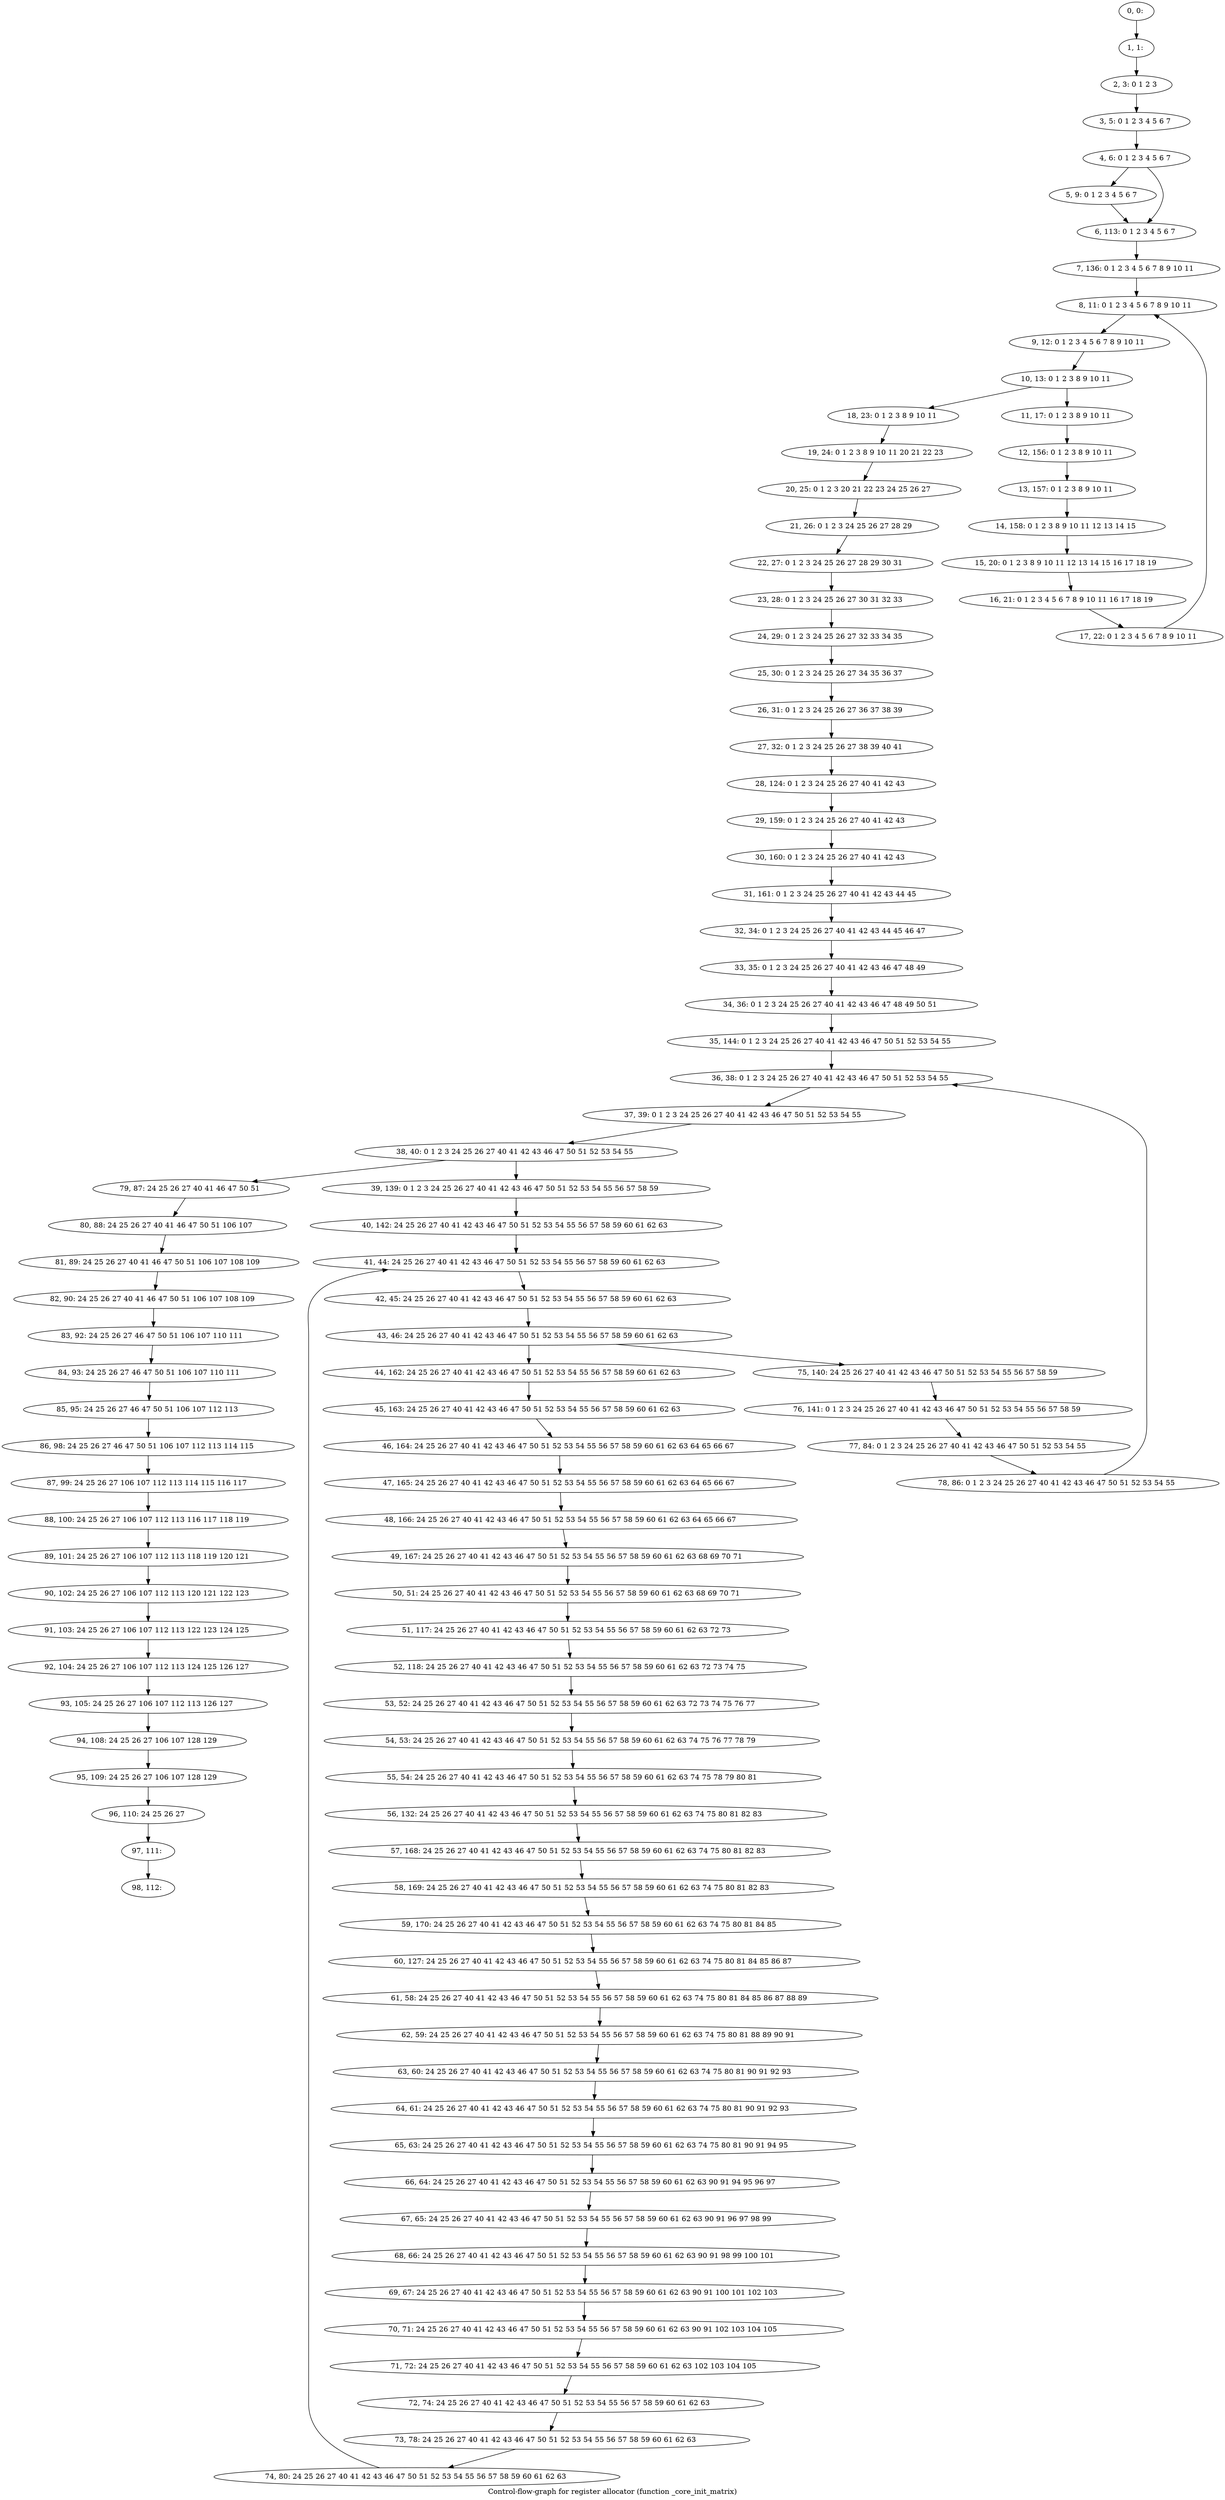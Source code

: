 digraph G {
graph [label="Control-flow-graph for register allocator (function _core_init_matrix)"]
0[label="0, 0: "];
1[label="1, 1: "];
2[label="2, 3: 0 1 2 3 "];
3[label="3, 5: 0 1 2 3 4 5 6 7 "];
4[label="4, 6: 0 1 2 3 4 5 6 7 "];
5[label="5, 9: 0 1 2 3 4 5 6 7 "];
6[label="6, 113: 0 1 2 3 4 5 6 7 "];
7[label="7, 136: 0 1 2 3 4 5 6 7 8 9 10 11 "];
8[label="8, 11: 0 1 2 3 4 5 6 7 8 9 10 11 "];
9[label="9, 12: 0 1 2 3 4 5 6 7 8 9 10 11 "];
10[label="10, 13: 0 1 2 3 8 9 10 11 "];
11[label="11, 17: 0 1 2 3 8 9 10 11 "];
12[label="12, 156: 0 1 2 3 8 9 10 11 "];
13[label="13, 157: 0 1 2 3 8 9 10 11 "];
14[label="14, 158: 0 1 2 3 8 9 10 11 12 13 14 15 "];
15[label="15, 20: 0 1 2 3 8 9 10 11 12 13 14 15 16 17 18 19 "];
16[label="16, 21: 0 1 2 3 4 5 6 7 8 9 10 11 16 17 18 19 "];
17[label="17, 22: 0 1 2 3 4 5 6 7 8 9 10 11 "];
18[label="18, 23: 0 1 2 3 8 9 10 11 "];
19[label="19, 24: 0 1 2 3 8 9 10 11 20 21 22 23 "];
20[label="20, 25: 0 1 2 3 20 21 22 23 24 25 26 27 "];
21[label="21, 26: 0 1 2 3 24 25 26 27 28 29 "];
22[label="22, 27: 0 1 2 3 24 25 26 27 28 29 30 31 "];
23[label="23, 28: 0 1 2 3 24 25 26 27 30 31 32 33 "];
24[label="24, 29: 0 1 2 3 24 25 26 27 32 33 34 35 "];
25[label="25, 30: 0 1 2 3 24 25 26 27 34 35 36 37 "];
26[label="26, 31: 0 1 2 3 24 25 26 27 36 37 38 39 "];
27[label="27, 32: 0 1 2 3 24 25 26 27 38 39 40 41 "];
28[label="28, 124: 0 1 2 3 24 25 26 27 40 41 42 43 "];
29[label="29, 159: 0 1 2 3 24 25 26 27 40 41 42 43 "];
30[label="30, 160: 0 1 2 3 24 25 26 27 40 41 42 43 "];
31[label="31, 161: 0 1 2 3 24 25 26 27 40 41 42 43 44 45 "];
32[label="32, 34: 0 1 2 3 24 25 26 27 40 41 42 43 44 45 46 47 "];
33[label="33, 35: 0 1 2 3 24 25 26 27 40 41 42 43 46 47 48 49 "];
34[label="34, 36: 0 1 2 3 24 25 26 27 40 41 42 43 46 47 48 49 50 51 "];
35[label="35, 144: 0 1 2 3 24 25 26 27 40 41 42 43 46 47 50 51 52 53 54 55 "];
36[label="36, 38: 0 1 2 3 24 25 26 27 40 41 42 43 46 47 50 51 52 53 54 55 "];
37[label="37, 39: 0 1 2 3 24 25 26 27 40 41 42 43 46 47 50 51 52 53 54 55 "];
38[label="38, 40: 0 1 2 3 24 25 26 27 40 41 42 43 46 47 50 51 52 53 54 55 "];
39[label="39, 139: 0 1 2 3 24 25 26 27 40 41 42 43 46 47 50 51 52 53 54 55 56 57 58 59 "];
40[label="40, 142: 24 25 26 27 40 41 42 43 46 47 50 51 52 53 54 55 56 57 58 59 60 61 62 63 "];
41[label="41, 44: 24 25 26 27 40 41 42 43 46 47 50 51 52 53 54 55 56 57 58 59 60 61 62 63 "];
42[label="42, 45: 24 25 26 27 40 41 42 43 46 47 50 51 52 53 54 55 56 57 58 59 60 61 62 63 "];
43[label="43, 46: 24 25 26 27 40 41 42 43 46 47 50 51 52 53 54 55 56 57 58 59 60 61 62 63 "];
44[label="44, 162: 24 25 26 27 40 41 42 43 46 47 50 51 52 53 54 55 56 57 58 59 60 61 62 63 "];
45[label="45, 163: 24 25 26 27 40 41 42 43 46 47 50 51 52 53 54 55 56 57 58 59 60 61 62 63 "];
46[label="46, 164: 24 25 26 27 40 41 42 43 46 47 50 51 52 53 54 55 56 57 58 59 60 61 62 63 64 65 66 67 "];
47[label="47, 165: 24 25 26 27 40 41 42 43 46 47 50 51 52 53 54 55 56 57 58 59 60 61 62 63 64 65 66 67 "];
48[label="48, 166: 24 25 26 27 40 41 42 43 46 47 50 51 52 53 54 55 56 57 58 59 60 61 62 63 64 65 66 67 "];
49[label="49, 167: 24 25 26 27 40 41 42 43 46 47 50 51 52 53 54 55 56 57 58 59 60 61 62 63 68 69 70 71 "];
50[label="50, 51: 24 25 26 27 40 41 42 43 46 47 50 51 52 53 54 55 56 57 58 59 60 61 62 63 68 69 70 71 "];
51[label="51, 117: 24 25 26 27 40 41 42 43 46 47 50 51 52 53 54 55 56 57 58 59 60 61 62 63 72 73 "];
52[label="52, 118: 24 25 26 27 40 41 42 43 46 47 50 51 52 53 54 55 56 57 58 59 60 61 62 63 72 73 74 75 "];
53[label="53, 52: 24 25 26 27 40 41 42 43 46 47 50 51 52 53 54 55 56 57 58 59 60 61 62 63 72 73 74 75 76 77 "];
54[label="54, 53: 24 25 26 27 40 41 42 43 46 47 50 51 52 53 54 55 56 57 58 59 60 61 62 63 74 75 76 77 78 79 "];
55[label="55, 54: 24 25 26 27 40 41 42 43 46 47 50 51 52 53 54 55 56 57 58 59 60 61 62 63 74 75 78 79 80 81 "];
56[label="56, 132: 24 25 26 27 40 41 42 43 46 47 50 51 52 53 54 55 56 57 58 59 60 61 62 63 74 75 80 81 82 83 "];
57[label="57, 168: 24 25 26 27 40 41 42 43 46 47 50 51 52 53 54 55 56 57 58 59 60 61 62 63 74 75 80 81 82 83 "];
58[label="58, 169: 24 25 26 27 40 41 42 43 46 47 50 51 52 53 54 55 56 57 58 59 60 61 62 63 74 75 80 81 82 83 "];
59[label="59, 170: 24 25 26 27 40 41 42 43 46 47 50 51 52 53 54 55 56 57 58 59 60 61 62 63 74 75 80 81 84 85 "];
60[label="60, 127: 24 25 26 27 40 41 42 43 46 47 50 51 52 53 54 55 56 57 58 59 60 61 62 63 74 75 80 81 84 85 86 87 "];
61[label="61, 58: 24 25 26 27 40 41 42 43 46 47 50 51 52 53 54 55 56 57 58 59 60 61 62 63 74 75 80 81 84 85 86 87 88 89 "];
62[label="62, 59: 24 25 26 27 40 41 42 43 46 47 50 51 52 53 54 55 56 57 58 59 60 61 62 63 74 75 80 81 88 89 90 91 "];
63[label="63, 60: 24 25 26 27 40 41 42 43 46 47 50 51 52 53 54 55 56 57 58 59 60 61 62 63 74 75 80 81 90 91 92 93 "];
64[label="64, 61: 24 25 26 27 40 41 42 43 46 47 50 51 52 53 54 55 56 57 58 59 60 61 62 63 74 75 80 81 90 91 92 93 "];
65[label="65, 63: 24 25 26 27 40 41 42 43 46 47 50 51 52 53 54 55 56 57 58 59 60 61 62 63 74 75 80 81 90 91 94 95 "];
66[label="66, 64: 24 25 26 27 40 41 42 43 46 47 50 51 52 53 54 55 56 57 58 59 60 61 62 63 90 91 94 95 96 97 "];
67[label="67, 65: 24 25 26 27 40 41 42 43 46 47 50 51 52 53 54 55 56 57 58 59 60 61 62 63 90 91 96 97 98 99 "];
68[label="68, 66: 24 25 26 27 40 41 42 43 46 47 50 51 52 53 54 55 56 57 58 59 60 61 62 63 90 91 98 99 100 101 "];
69[label="69, 67: 24 25 26 27 40 41 42 43 46 47 50 51 52 53 54 55 56 57 58 59 60 61 62 63 90 91 100 101 102 103 "];
70[label="70, 71: 24 25 26 27 40 41 42 43 46 47 50 51 52 53 54 55 56 57 58 59 60 61 62 63 90 91 102 103 104 105 "];
71[label="71, 72: 24 25 26 27 40 41 42 43 46 47 50 51 52 53 54 55 56 57 58 59 60 61 62 63 102 103 104 105 "];
72[label="72, 74: 24 25 26 27 40 41 42 43 46 47 50 51 52 53 54 55 56 57 58 59 60 61 62 63 "];
73[label="73, 78: 24 25 26 27 40 41 42 43 46 47 50 51 52 53 54 55 56 57 58 59 60 61 62 63 "];
74[label="74, 80: 24 25 26 27 40 41 42 43 46 47 50 51 52 53 54 55 56 57 58 59 60 61 62 63 "];
75[label="75, 140: 24 25 26 27 40 41 42 43 46 47 50 51 52 53 54 55 56 57 58 59 "];
76[label="76, 141: 0 1 2 3 24 25 26 27 40 41 42 43 46 47 50 51 52 53 54 55 56 57 58 59 "];
77[label="77, 84: 0 1 2 3 24 25 26 27 40 41 42 43 46 47 50 51 52 53 54 55 "];
78[label="78, 86: 0 1 2 3 24 25 26 27 40 41 42 43 46 47 50 51 52 53 54 55 "];
79[label="79, 87: 24 25 26 27 40 41 46 47 50 51 "];
80[label="80, 88: 24 25 26 27 40 41 46 47 50 51 106 107 "];
81[label="81, 89: 24 25 26 27 40 41 46 47 50 51 106 107 108 109 "];
82[label="82, 90: 24 25 26 27 40 41 46 47 50 51 106 107 108 109 "];
83[label="83, 92: 24 25 26 27 46 47 50 51 106 107 110 111 "];
84[label="84, 93: 24 25 26 27 46 47 50 51 106 107 110 111 "];
85[label="85, 95: 24 25 26 27 46 47 50 51 106 107 112 113 "];
86[label="86, 98: 24 25 26 27 46 47 50 51 106 107 112 113 114 115 "];
87[label="87, 99: 24 25 26 27 106 107 112 113 114 115 116 117 "];
88[label="88, 100: 24 25 26 27 106 107 112 113 116 117 118 119 "];
89[label="89, 101: 24 25 26 27 106 107 112 113 118 119 120 121 "];
90[label="90, 102: 24 25 26 27 106 107 112 113 120 121 122 123 "];
91[label="91, 103: 24 25 26 27 106 107 112 113 122 123 124 125 "];
92[label="92, 104: 24 25 26 27 106 107 112 113 124 125 126 127 "];
93[label="93, 105: 24 25 26 27 106 107 112 113 126 127 "];
94[label="94, 108: 24 25 26 27 106 107 128 129 "];
95[label="95, 109: 24 25 26 27 106 107 128 129 "];
96[label="96, 110: 24 25 26 27 "];
97[label="97, 111: "];
98[label="98, 112: "];
0->1 ;
1->2 ;
2->3 ;
3->4 ;
4->5 ;
4->6 ;
5->6 ;
6->7 ;
7->8 ;
8->9 ;
9->10 ;
10->11 ;
10->18 ;
11->12 ;
12->13 ;
13->14 ;
14->15 ;
15->16 ;
16->17 ;
17->8 ;
18->19 ;
19->20 ;
20->21 ;
21->22 ;
22->23 ;
23->24 ;
24->25 ;
25->26 ;
26->27 ;
27->28 ;
28->29 ;
29->30 ;
30->31 ;
31->32 ;
32->33 ;
33->34 ;
34->35 ;
35->36 ;
36->37 ;
37->38 ;
38->39 ;
38->79 ;
39->40 ;
40->41 ;
41->42 ;
42->43 ;
43->44 ;
43->75 ;
44->45 ;
45->46 ;
46->47 ;
47->48 ;
48->49 ;
49->50 ;
50->51 ;
51->52 ;
52->53 ;
53->54 ;
54->55 ;
55->56 ;
56->57 ;
57->58 ;
58->59 ;
59->60 ;
60->61 ;
61->62 ;
62->63 ;
63->64 ;
64->65 ;
65->66 ;
66->67 ;
67->68 ;
68->69 ;
69->70 ;
70->71 ;
71->72 ;
72->73 ;
73->74 ;
74->41 ;
75->76 ;
76->77 ;
77->78 ;
78->36 ;
79->80 ;
80->81 ;
81->82 ;
82->83 ;
83->84 ;
84->85 ;
85->86 ;
86->87 ;
87->88 ;
88->89 ;
89->90 ;
90->91 ;
91->92 ;
92->93 ;
93->94 ;
94->95 ;
95->96 ;
96->97 ;
97->98 ;
}
